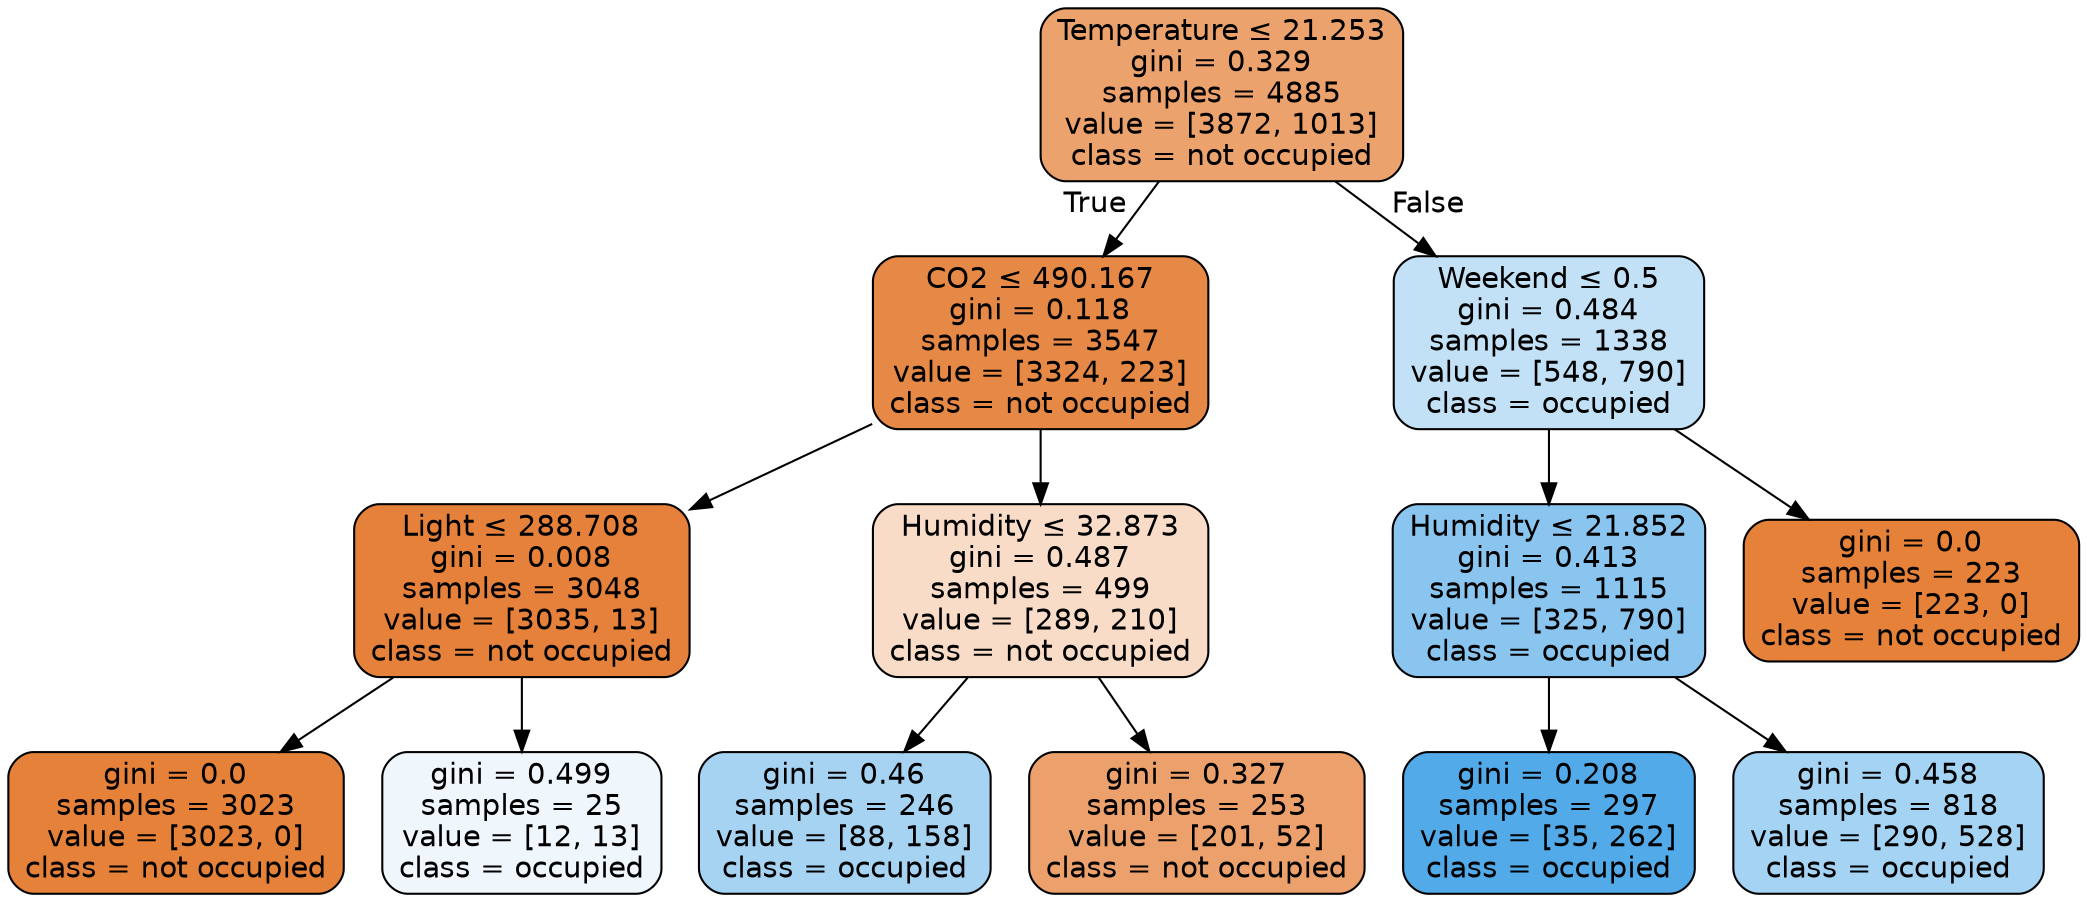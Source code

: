 digraph Tree {
node [shape=box, style="filled, rounded", color="black", fontname=helvetica] ;
edge [fontname=helvetica] ;
0 [label=<Temperature &le; 21.253<br/>gini = 0.329<br/>samples = 4885<br/>value = [3872, 1013]<br/>class = not occupied>, fillcolor="#e58139bc"] ;
1 [label=<CO2 &le; 490.167<br/>gini = 0.118<br/>samples = 3547<br/>value = [3324, 223]<br/>class = not occupied>, fillcolor="#e58139ee"] ;
0 -> 1 [labeldistance=2.5, labelangle=45, headlabel="True"] ;
2 [label=<Light &le; 288.708<br/>gini = 0.008<br/>samples = 3048<br/>value = [3035, 13]<br/>class = not occupied>, fillcolor="#e58139fe"] ;
1 -> 2 ;
3 [label=<gini = 0.0<br/>samples = 3023<br/>value = [3023, 0]<br/>class = not occupied>, fillcolor="#e58139ff"] ;
2 -> 3 ;
4 [label=<gini = 0.499<br/>samples = 25<br/>value = [12, 13]<br/>class = occupied>, fillcolor="#399de514"] ;
2 -> 4 ;
5 [label=<Humidity &le; 32.873<br/>gini = 0.487<br/>samples = 499<br/>value = [289, 210]<br/>class = not occupied>, fillcolor="#e5813946"] ;
1 -> 5 ;
6 [label=<gini = 0.46<br/>samples = 246<br/>value = [88, 158]<br/>class = occupied>, fillcolor="#399de571"] ;
5 -> 6 ;
7 [label=<gini = 0.327<br/>samples = 253<br/>value = [201, 52]<br/>class = not occupied>, fillcolor="#e58139bd"] ;
5 -> 7 ;
8 [label=<Weekend &le; 0.5<br/>gini = 0.484<br/>samples = 1338<br/>value = [548, 790]<br/>class = occupied>, fillcolor="#399de54e"] ;
0 -> 8 [labeldistance=2.5, labelangle=-45, headlabel="False"] ;
9 [label=<Humidity &le; 21.852<br/>gini = 0.413<br/>samples = 1115<br/>value = [325, 790]<br/>class = occupied>, fillcolor="#399de596"] ;
8 -> 9 ;
10 [label=<gini = 0.208<br/>samples = 297<br/>value = [35, 262]<br/>class = occupied>, fillcolor="#399de5dd"] ;
9 -> 10 ;
11 [label=<gini = 0.458<br/>samples = 818<br/>value = [290, 528]<br/>class = occupied>, fillcolor="#399de573"] ;
9 -> 11 ;
12 [label=<gini = 0.0<br/>samples = 223<br/>value = [223, 0]<br/>class = not occupied>, fillcolor="#e58139ff"] ;
8 -> 12 ;
}